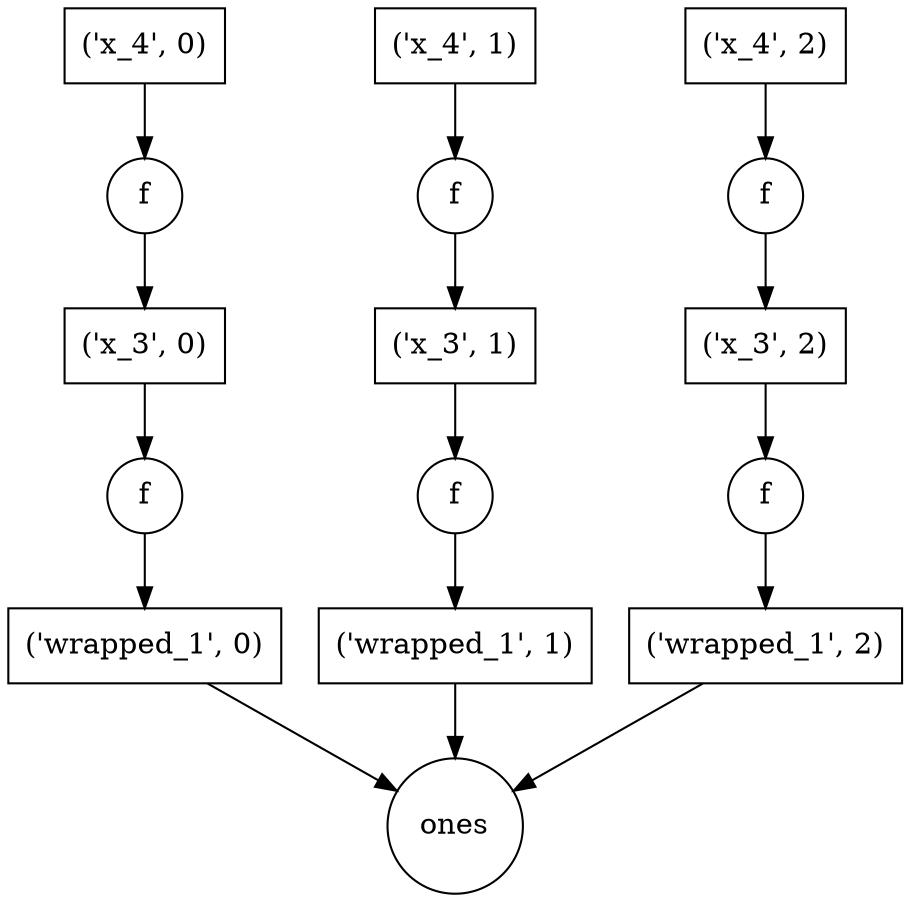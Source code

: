 strict digraph G {
"('x_4', 0)" [shape=box];
"('wrapped_1', 1)" [shape=box, label="('wrapped_1', 1)"];
"('wrapped_1', 0)" [shape=box, label="('wrapped_1', 0)"];
"((<function f at 0x7ff93b591758>, ('wrapped_1', 0)), 'function')" [shape=circle, label=f];
"((<function f at 0x7ff93b591758>, ('wrapped_1', 1)), 'function')" [shape=circle, label=f];
"((<function f at 0x7ff93b66c140>, ('x_3', 2)), 'function')" [shape=circle, label=f];
"('x_3', 1)" [shape=box, label="('x_3', 1)"];
"('wrapped_1', 2)" [shape=box, label="('wrapped_1', 2)"];
"('x_3', 2)" [shape=box, label="('x_3', 2)"];
"((<function f at 0x7ff93b66c140>, ('x_3', 1)), 'function')" [shape=circle, label=f];
"('x_3', 0)" [shape=box, label="('x_3', 0)"];
"((<function f at 0x7ff93b591758>, ('wrapped_1', 2)), 'function')" [shape=circle, label=f];
"((<function f at 0x7ff93b66c140>, ('x_3', 0)), 'function')" [shape=circle, label=f];
"('x_4', 2)" [shape=box];
"('x_4', 1)" [shape=box];
"((<function ones at 0x7ff948cc7e60>, (5,)), 'function')" [shape=circle, label=ones];
"('x_4', 0)" -> "((<function f at 0x7ff93b66c140>, ('x_3', 0)), 'function')";
"('wrapped_1', 1)" -> "((<function ones at 0x7ff948cc7e60>, (5,)), 'function')";
"('wrapped_1', 0)" -> "((<function ones at 0x7ff948cc7e60>, (5,)), 'function')";
"((<function f at 0x7ff93b591758>, ('wrapped_1', 0)), 'function')" -> "('wrapped_1', 0)";
"((<function f at 0x7ff93b591758>, ('wrapped_1', 1)), 'function')" -> "('wrapped_1', 1)";
"((<function f at 0x7ff93b66c140>, ('x_3', 2)), 'function')" -> "('x_3', 2)";
"('x_3', 1)" -> "((<function f at 0x7ff93b591758>, ('wrapped_1', 1)), 'function')";
"('wrapped_1', 2)" -> "((<function ones at 0x7ff948cc7e60>, (5,)), 'function')";
"('x_3', 2)" -> "((<function f at 0x7ff93b591758>, ('wrapped_1', 2)), 'function')";
"((<function f at 0x7ff93b66c140>, ('x_3', 1)), 'function')" -> "('x_3', 1)";
"('x_3', 0)" -> "((<function f at 0x7ff93b591758>, ('wrapped_1', 0)), 'function')";
"((<function f at 0x7ff93b591758>, ('wrapped_1', 2)), 'function')" -> "('wrapped_1', 2)";
"((<function f at 0x7ff93b66c140>, ('x_3', 0)), 'function')" -> "('x_3', 0)";
"('x_4', 2)" -> "((<function f at 0x7ff93b66c140>, ('x_3', 2)), 'function')";
"('x_4', 1)" -> "((<function f at 0x7ff93b66c140>, ('x_3', 1)), 'function')";
}
